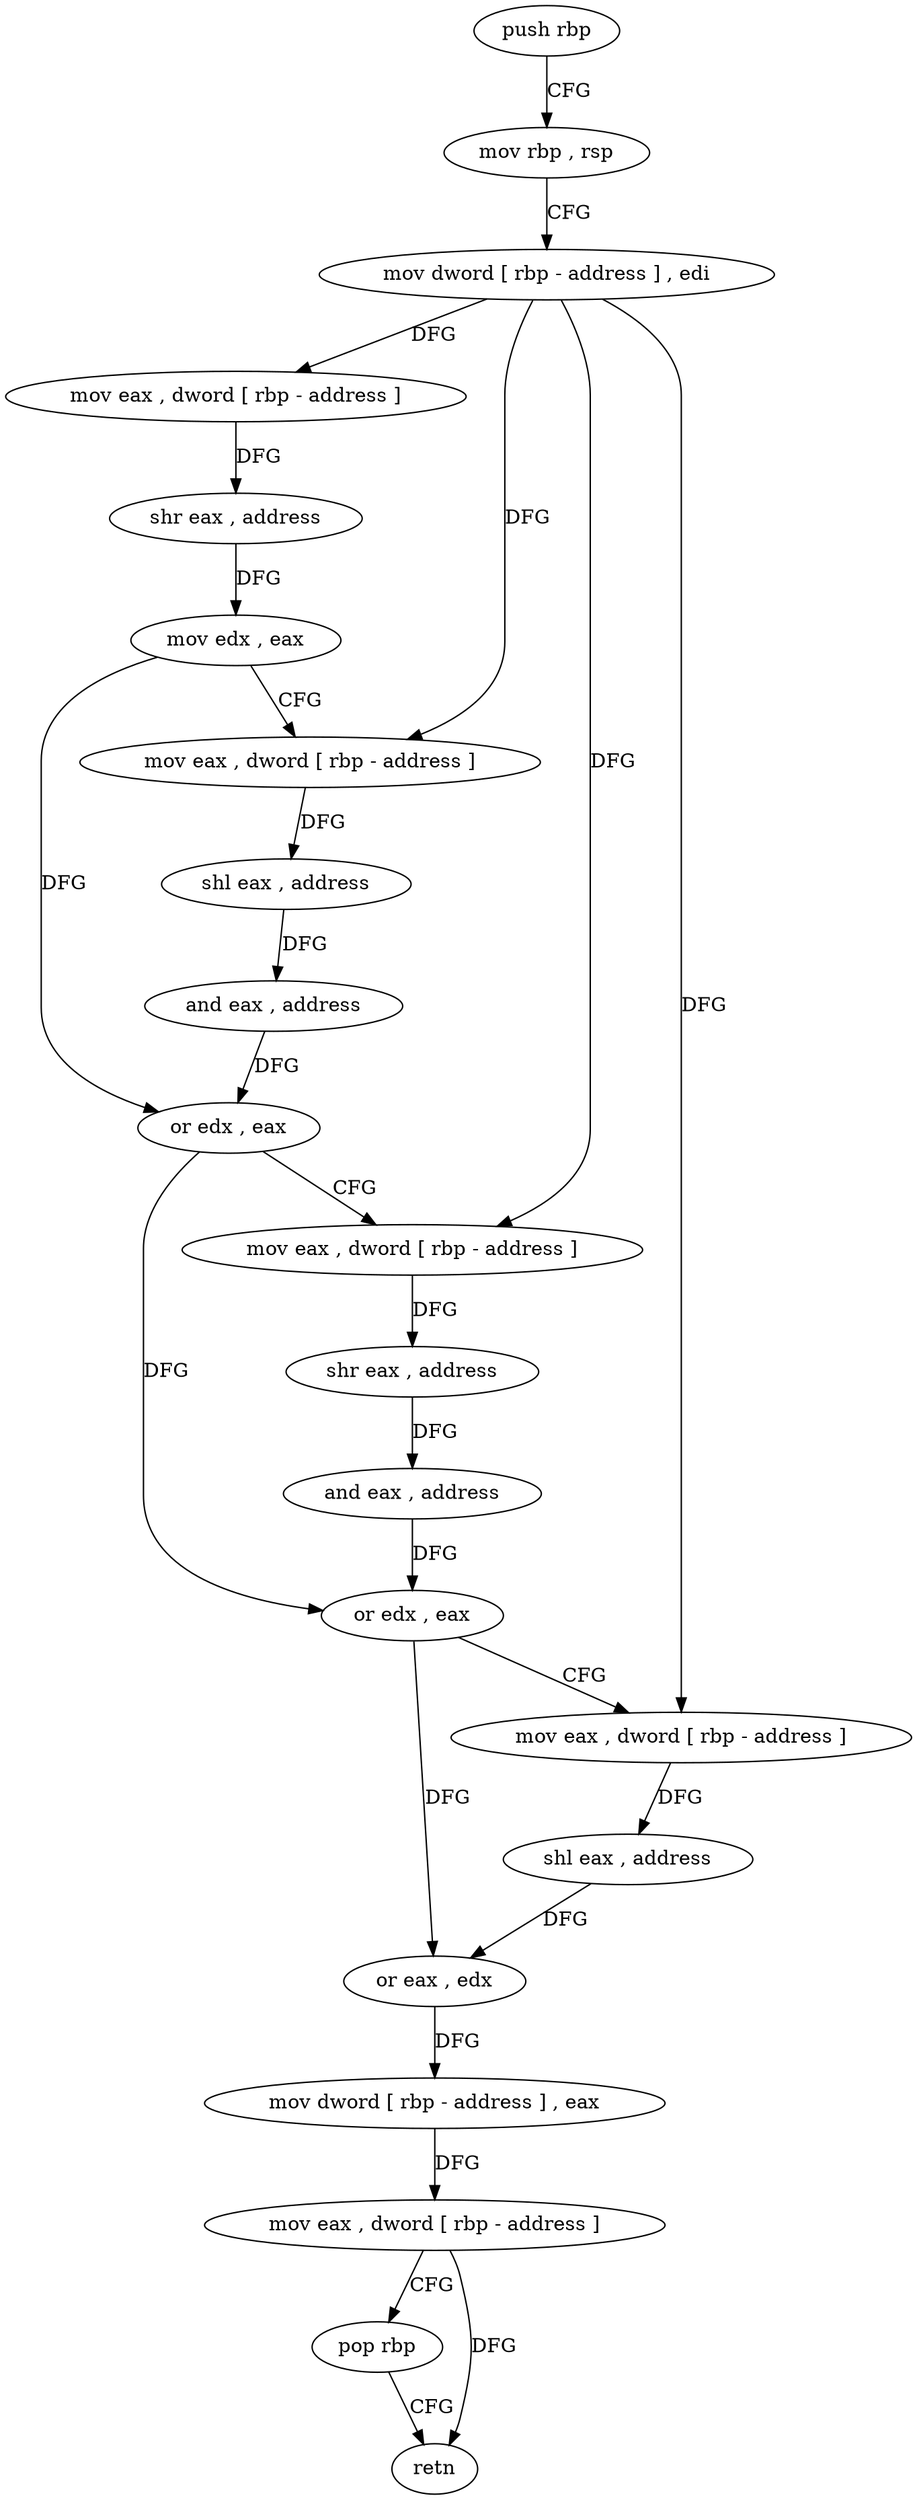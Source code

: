 digraph "func" {
"87044" [label = "push rbp" ]
"87045" [label = "mov rbp , rsp" ]
"87048" [label = "mov dword [ rbp - address ] , edi" ]
"87051" [label = "mov eax , dword [ rbp - address ]" ]
"87054" [label = "shr eax , address" ]
"87057" [label = "mov edx , eax" ]
"87059" [label = "mov eax , dword [ rbp - address ]" ]
"87062" [label = "shl eax , address" ]
"87065" [label = "and eax , address" ]
"87070" [label = "or edx , eax" ]
"87072" [label = "mov eax , dword [ rbp - address ]" ]
"87075" [label = "shr eax , address" ]
"87078" [label = "and eax , address" ]
"87083" [label = "or edx , eax" ]
"87085" [label = "mov eax , dword [ rbp - address ]" ]
"87088" [label = "shl eax , address" ]
"87091" [label = "or eax , edx" ]
"87093" [label = "mov dword [ rbp - address ] , eax" ]
"87096" [label = "mov eax , dword [ rbp - address ]" ]
"87099" [label = "pop rbp" ]
"87100" [label = "retn" ]
"87044" -> "87045" [ label = "CFG" ]
"87045" -> "87048" [ label = "CFG" ]
"87048" -> "87051" [ label = "DFG" ]
"87048" -> "87059" [ label = "DFG" ]
"87048" -> "87072" [ label = "DFG" ]
"87048" -> "87085" [ label = "DFG" ]
"87051" -> "87054" [ label = "DFG" ]
"87054" -> "87057" [ label = "DFG" ]
"87057" -> "87059" [ label = "CFG" ]
"87057" -> "87070" [ label = "DFG" ]
"87059" -> "87062" [ label = "DFG" ]
"87062" -> "87065" [ label = "DFG" ]
"87065" -> "87070" [ label = "DFG" ]
"87070" -> "87072" [ label = "CFG" ]
"87070" -> "87083" [ label = "DFG" ]
"87072" -> "87075" [ label = "DFG" ]
"87075" -> "87078" [ label = "DFG" ]
"87078" -> "87083" [ label = "DFG" ]
"87083" -> "87085" [ label = "CFG" ]
"87083" -> "87091" [ label = "DFG" ]
"87085" -> "87088" [ label = "DFG" ]
"87088" -> "87091" [ label = "DFG" ]
"87091" -> "87093" [ label = "DFG" ]
"87093" -> "87096" [ label = "DFG" ]
"87096" -> "87099" [ label = "CFG" ]
"87096" -> "87100" [ label = "DFG" ]
"87099" -> "87100" [ label = "CFG" ]
}
